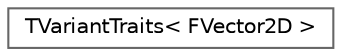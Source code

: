 digraph "Graphical Class Hierarchy"
{
 // INTERACTIVE_SVG=YES
 // LATEX_PDF_SIZE
  bgcolor="transparent";
  edge [fontname=Helvetica,fontsize=10,labelfontname=Helvetica,labelfontsize=10];
  node [fontname=Helvetica,fontsize=10,shape=box,height=0.2,width=0.4];
  rankdir="LR";
  Node0 [id="Node000000",label="TVariantTraits\< FVector2D \>",height=0.2,width=0.4,color="grey40", fillcolor="white", style="filled",URL="$da/d6b/structTVariantTraits_3_01FVector2D_01_4.html",tooltip="Implements variant type traits for the built-in FVector2D type."];
}
